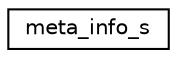 digraph "Graphical Class Hierarchy"
{
  edge [fontname="Helvetica",fontsize="10",labelfontname="Helvetica",labelfontsize="10"];
  node [fontname="Helvetica",fontsize="10",shape=record];
  rankdir="LR";
  Node1 [label="meta_info_s",height=0.2,width=0.4,color="black", fillcolor="white", style="filled",URL="$structmeta__info__s.html"];
}
